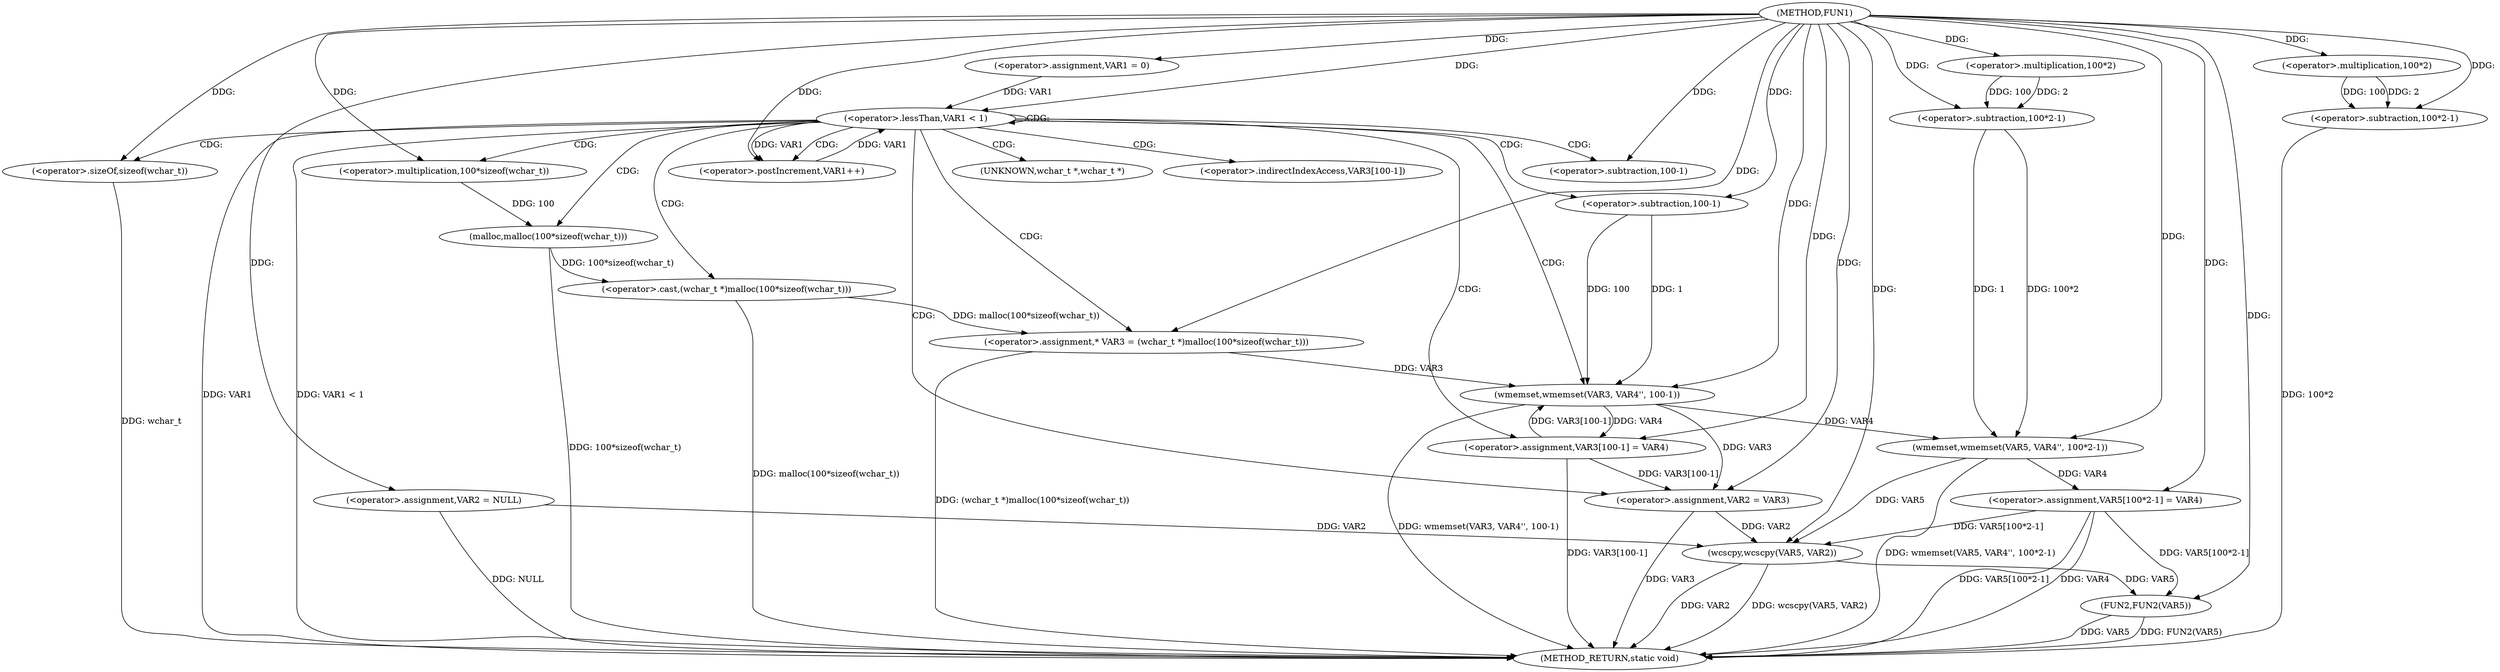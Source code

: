 digraph FUN1 {  
"1000100" [label = "(METHOD,FUN1)" ]
"1000168" [label = "(METHOD_RETURN,static void)" ]
"1000104" [label = "(<operator>.assignment,VAR2 = NULL)" ]
"1000108" [label = "(<operator>.assignment,VAR1 = 0)" ]
"1000111" [label = "(<operator>.lessThan,VAR1 < 1)" ]
"1000114" [label = "(<operator>.postIncrement,VAR1++)" ]
"1000119" [label = "(<operator>.assignment,* VAR3 = (wchar_t *)malloc(100*sizeof(wchar_t)))" ]
"1000121" [label = "(<operator>.cast,(wchar_t *)malloc(100*sizeof(wchar_t)))" ]
"1000123" [label = "(malloc,malloc(100*sizeof(wchar_t)))" ]
"1000124" [label = "(<operator>.multiplication,100*sizeof(wchar_t))" ]
"1000126" [label = "(<operator>.sizeOf,sizeof(wchar_t))" ]
"1000128" [label = "(wmemset,wmemset(VAR3, VAR4'', 100-1))" ]
"1000131" [label = "(<operator>.subtraction,100-1)" ]
"1000134" [label = "(<operator>.assignment,VAR3[100-1] = VAR4)" ]
"1000137" [label = "(<operator>.subtraction,100-1)" ]
"1000141" [label = "(<operator>.assignment,VAR2 = VAR3)" ]
"1000146" [label = "(wmemset,wmemset(VAR5, VAR4'', 100*2-1))" ]
"1000149" [label = "(<operator>.subtraction,100*2-1)" ]
"1000150" [label = "(<operator>.multiplication,100*2)" ]
"1000154" [label = "(<operator>.assignment,VAR5[100*2-1] = VAR4)" ]
"1000157" [label = "(<operator>.subtraction,100*2-1)" ]
"1000158" [label = "(<operator>.multiplication,100*2)" ]
"1000163" [label = "(wcscpy,wcscpy(VAR5, VAR2))" ]
"1000166" [label = "(FUN2,FUN2(VAR5))" ]
"1000122" [label = "(UNKNOWN,wchar_t *,wchar_t *)" ]
"1000135" [label = "(<operator>.indirectIndexAccess,VAR3[100-1])" ]
  "1000166" -> "1000168"  [ label = "DDG: FUN2(VAR5)"] 
  "1000119" -> "1000168"  [ label = "DDG: (wchar_t *)malloc(100*sizeof(wchar_t))"] 
  "1000126" -> "1000168"  [ label = "DDG: wchar_t"] 
  "1000111" -> "1000168"  [ label = "DDG: VAR1"] 
  "1000134" -> "1000168"  [ label = "DDG: VAR3[100-1]"] 
  "1000141" -> "1000168"  [ label = "DDG: VAR3"] 
  "1000128" -> "1000168"  [ label = "DDG: wmemset(VAR3, VAR4'', 100-1)"] 
  "1000111" -> "1000168"  [ label = "DDG: VAR1 < 1"] 
  "1000121" -> "1000168"  [ label = "DDG: malloc(100*sizeof(wchar_t))"] 
  "1000154" -> "1000168"  [ label = "DDG: VAR5[100*2-1]"] 
  "1000157" -> "1000168"  [ label = "DDG: 100*2"] 
  "1000166" -> "1000168"  [ label = "DDG: VAR5"] 
  "1000163" -> "1000168"  [ label = "DDG: wcscpy(VAR5, VAR2)"] 
  "1000154" -> "1000168"  [ label = "DDG: VAR4"] 
  "1000146" -> "1000168"  [ label = "DDG: wmemset(VAR5, VAR4'', 100*2-1)"] 
  "1000104" -> "1000168"  [ label = "DDG: NULL"] 
  "1000123" -> "1000168"  [ label = "DDG: 100*sizeof(wchar_t)"] 
  "1000163" -> "1000168"  [ label = "DDG: VAR2"] 
  "1000100" -> "1000104"  [ label = "DDG: "] 
  "1000100" -> "1000108"  [ label = "DDG: "] 
  "1000114" -> "1000111"  [ label = "DDG: VAR1"] 
  "1000108" -> "1000111"  [ label = "DDG: VAR1"] 
  "1000100" -> "1000111"  [ label = "DDG: "] 
  "1000111" -> "1000114"  [ label = "DDG: VAR1"] 
  "1000100" -> "1000114"  [ label = "DDG: "] 
  "1000121" -> "1000119"  [ label = "DDG: malloc(100*sizeof(wchar_t))"] 
  "1000100" -> "1000119"  [ label = "DDG: "] 
  "1000123" -> "1000121"  [ label = "DDG: 100*sizeof(wchar_t)"] 
  "1000124" -> "1000123"  [ label = "DDG: 100"] 
  "1000100" -> "1000124"  [ label = "DDG: "] 
  "1000100" -> "1000126"  [ label = "DDG: "] 
  "1000134" -> "1000128"  [ label = "DDG: VAR3[100-1]"] 
  "1000119" -> "1000128"  [ label = "DDG: VAR3"] 
  "1000100" -> "1000128"  [ label = "DDG: "] 
  "1000131" -> "1000128"  [ label = "DDG: 100"] 
  "1000131" -> "1000128"  [ label = "DDG: 1"] 
  "1000100" -> "1000131"  [ label = "DDG: "] 
  "1000128" -> "1000134"  [ label = "DDG: VAR4"] 
  "1000100" -> "1000134"  [ label = "DDG: "] 
  "1000100" -> "1000137"  [ label = "DDG: "] 
  "1000128" -> "1000141"  [ label = "DDG: VAR3"] 
  "1000134" -> "1000141"  [ label = "DDG: VAR3[100-1]"] 
  "1000100" -> "1000141"  [ label = "DDG: "] 
  "1000100" -> "1000146"  [ label = "DDG: "] 
  "1000128" -> "1000146"  [ label = "DDG: VAR4"] 
  "1000149" -> "1000146"  [ label = "DDG: 100*2"] 
  "1000149" -> "1000146"  [ label = "DDG: 1"] 
  "1000150" -> "1000149"  [ label = "DDG: 100"] 
  "1000150" -> "1000149"  [ label = "DDG: 2"] 
  "1000100" -> "1000150"  [ label = "DDG: "] 
  "1000100" -> "1000149"  [ label = "DDG: "] 
  "1000146" -> "1000154"  [ label = "DDG: VAR4"] 
  "1000100" -> "1000154"  [ label = "DDG: "] 
  "1000158" -> "1000157"  [ label = "DDG: 100"] 
  "1000158" -> "1000157"  [ label = "DDG: 2"] 
  "1000100" -> "1000158"  [ label = "DDG: "] 
  "1000100" -> "1000157"  [ label = "DDG: "] 
  "1000154" -> "1000163"  [ label = "DDG: VAR5[100*2-1]"] 
  "1000146" -> "1000163"  [ label = "DDG: VAR5"] 
  "1000100" -> "1000163"  [ label = "DDG: "] 
  "1000141" -> "1000163"  [ label = "DDG: VAR2"] 
  "1000104" -> "1000163"  [ label = "DDG: VAR2"] 
  "1000163" -> "1000166"  [ label = "DDG: VAR5"] 
  "1000154" -> "1000166"  [ label = "DDG: VAR5[100*2-1]"] 
  "1000100" -> "1000166"  [ label = "DDG: "] 
  "1000111" -> "1000121"  [ label = "CDG: "] 
  "1000111" -> "1000131"  [ label = "CDG: "] 
  "1000111" -> "1000111"  [ label = "CDG: "] 
  "1000111" -> "1000126"  [ label = "CDG: "] 
  "1000111" -> "1000128"  [ label = "CDG: "] 
  "1000111" -> "1000137"  [ label = "CDG: "] 
  "1000111" -> "1000141"  [ label = "CDG: "] 
  "1000111" -> "1000123"  [ label = "CDG: "] 
  "1000111" -> "1000124"  [ label = "CDG: "] 
  "1000111" -> "1000119"  [ label = "CDG: "] 
  "1000111" -> "1000135"  [ label = "CDG: "] 
  "1000111" -> "1000114"  [ label = "CDG: "] 
  "1000111" -> "1000134"  [ label = "CDG: "] 
  "1000111" -> "1000122"  [ label = "CDG: "] 
}
